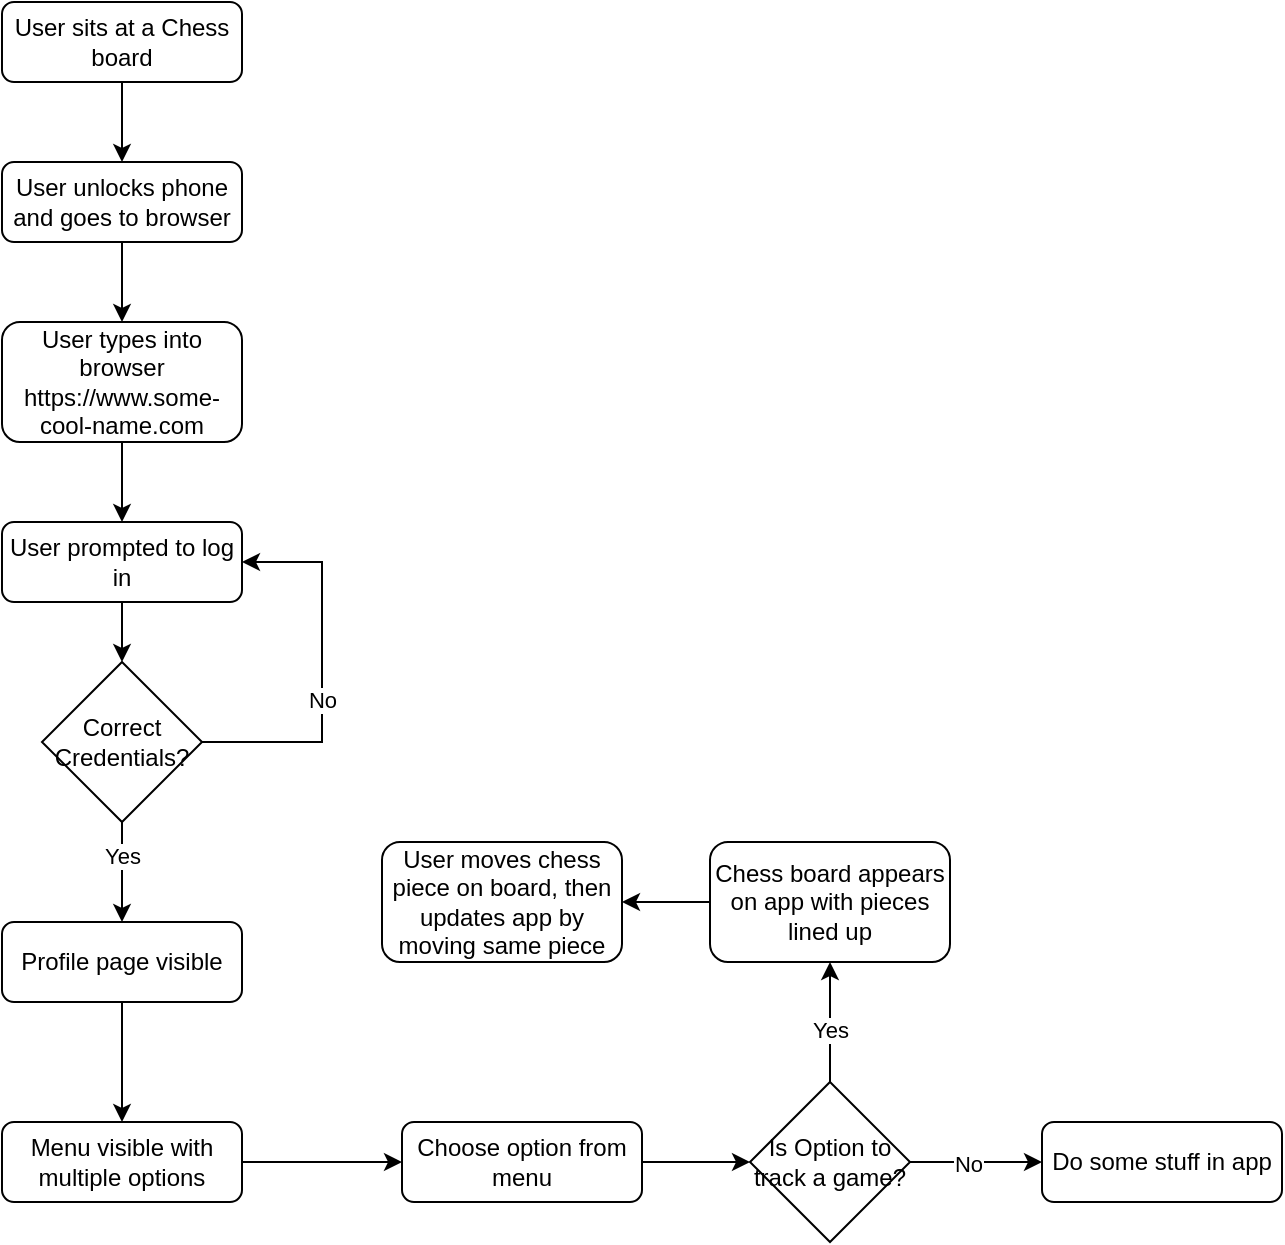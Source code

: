 <mxfile version="21.0.2" type="github">
  <diagram id="C5RBs43oDa-KdzZeNtuy" name="Page-1">
    <mxGraphModel dx="1434" dy="764" grid="1" gridSize="10" guides="1" tooltips="1" connect="1" arrows="1" fold="1" page="1" pageScale="1" pageWidth="827" pageHeight="1169" math="0" shadow="0">
      <root>
        <mxCell id="WIyWlLk6GJQsqaUBKTNV-0" />
        <mxCell id="WIyWlLk6GJQsqaUBKTNV-1" parent="WIyWlLk6GJQsqaUBKTNV-0" />
        <mxCell id="WIyWlLk6GJQsqaUBKTNV-3" value="User sits at a Chess board" style="rounded=1;whiteSpace=wrap;html=1;fontSize=12;glass=0;strokeWidth=1;shadow=0;" parent="WIyWlLk6GJQsqaUBKTNV-1" vertex="1">
          <mxGeometry x="40" y="40" width="120" height="40" as="geometry" />
        </mxCell>
        <mxCell id="8iOBQCMuHRSMjfnCfll2-0" value="User unlocks phone and goes to browser" style="rounded=1;whiteSpace=wrap;html=1;fontSize=12;glass=0;strokeWidth=1;shadow=0;" parent="WIyWlLk6GJQsqaUBKTNV-1" vertex="1">
          <mxGeometry x="40" y="120" width="120" height="40" as="geometry" />
        </mxCell>
        <mxCell id="8iOBQCMuHRSMjfnCfll2-14" style="edgeStyle=orthogonalEdgeStyle;rounded=0;orthogonalLoop=1;jettySize=auto;html=1;exitX=0.5;exitY=1;exitDx=0;exitDy=0;entryX=0.5;entryY=0;entryDx=0;entryDy=0;" parent="WIyWlLk6GJQsqaUBKTNV-1" source="8iOBQCMuHRSMjfnCfll2-1" target="8iOBQCMuHRSMjfnCfll2-5" edge="1">
          <mxGeometry relative="1" as="geometry" />
        </mxCell>
        <mxCell id="8iOBQCMuHRSMjfnCfll2-1" value="User types into browser https://www.some-cool-name.com" style="rounded=1;whiteSpace=wrap;html=1;fontSize=12;glass=0;strokeWidth=1;shadow=0;" parent="WIyWlLk6GJQsqaUBKTNV-1" vertex="1">
          <mxGeometry x="40" y="200" width="120" height="60" as="geometry" />
        </mxCell>
        <mxCell id="8iOBQCMuHRSMjfnCfll2-2" value="" style="endArrow=classic;html=1;rounded=0;exitX=0.5;exitY=1;exitDx=0;exitDy=0;entryX=0.5;entryY=0;entryDx=0;entryDy=0;" parent="WIyWlLk6GJQsqaUBKTNV-1" source="WIyWlLk6GJQsqaUBKTNV-3" target="8iOBQCMuHRSMjfnCfll2-0" edge="1">
          <mxGeometry width="50" height="50" relative="1" as="geometry">
            <mxPoint x="390" y="400" as="sourcePoint" />
            <mxPoint x="440" y="350" as="targetPoint" />
          </mxGeometry>
        </mxCell>
        <mxCell id="8iOBQCMuHRSMjfnCfll2-3" value="" style="endArrow=classic;html=1;rounded=0;exitX=0.5;exitY=1;exitDx=0;exitDy=0;entryX=0.5;entryY=0;entryDx=0;entryDy=0;" parent="WIyWlLk6GJQsqaUBKTNV-1" source="8iOBQCMuHRSMjfnCfll2-0" target="8iOBQCMuHRSMjfnCfll2-1" edge="1">
          <mxGeometry width="50" height="50" relative="1" as="geometry">
            <mxPoint x="110" y="90" as="sourcePoint" />
            <mxPoint x="110" y="130" as="targetPoint" />
          </mxGeometry>
        </mxCell>
        <mxCell id="8iOBQCMuHRSMjfnCfll2-7" style="edgeStyle=orthogonalEdgeStyle;rounded=0;orthogonalLoop=1;jettySize=auto;html=1;exitX=0.5;exitY=1;exitDx=0;exitDy=0;entryX=0.5;entryY=0;entryDx=0;entryDy=0;" parent="WIyWlLk6GJQsqaUBKTNV-1" source="8iOBQCMuHRSMjfnCfll2-5" target="8iOBQCMuHRSMjfnCfll2-6" edge="1">
          <mxGeometry relative="1" as="geometry" />
        </mxCell>
        <mxCell id="8iOBQCMuHRSMjfnCfll2-5" value="User prompted to log in" style="rounded=1;whiteSpace=wrap;html=1;fontSize=12;glass=0;strokeWidth=1;shadow=0;" parent="WIyWlLk6GJQsqaUBKTNV-1" vertex="1">
          <mxGeometry x="40" y="300" width="120" height="40" as="geometry" />
        </mxCell>
        <mxCell id="8iOBQCMuHRSMjfnCfll2-8" value="" style="edgeStyle=orthogonalEdgeStyle;rounded=0;orthogonalLoop=1;jettySize=auto;exitX=1;exitY=0.5;exitDx=0;exitDy=0;entryX=1;entryY=0.5;entryDx=0;entryDy=0;html=1;metaEdit=1;" parent="WIyWlLk6GJQsqaUBKTNV-1" source="8iOBQCMuHRSMjfnCfll2-6" target="8iOBQCMuHRSMjfnCfll2-5" edge="1">
          <mxGeometry relative="1" as="geometry">
            <mxPoint x="200" y="320" as="targetPoint" />
            <Array as="points">
              <mxPoint x="200" y="410" />
              <mxPoint x="200" y="320" />
            </Array>
          </mxGeometry>
        </mxCell>
        <mxCell id="8iOBQCMuHRSMjfnCfll2-9" value="No" style="edgeLabel;html=1;align=center;verticalAlign=middle;resizable=0;points=[];" parent="8iOBQCMuHRSMjfnCfll2-8" vertex="1" connectable="0">
          <mxGeometry x="-0.147" relative="1" as="geometry">
            <mxPoint as="offset" />
          </mxGeometry>
        </mxCell>
        <mxCell id="8iOBQCMuHRSMjfnCfll2-10" style="edgeStyle=orthogonalEdgeStyle;rounded=0;orthogonalLoop=1;jettySize=auto;html=1;exitX=0.5;exitY=1;exitDx=0;exitDy=0;metaEdit=1;" parent="WIyWlLk6GJQsqaUBKTNV-1" source="8iOBQCMuHRSMjfnCfll2-6" edge="1">
          <mxGeometry relative="1" as="geometry">
            <mxPoint x="100" y="500" as="targetPoint" />
            <Array as="points">
              <mxPoint x="100" y="480" />
              <mxPoint x="100" y="480" />
            </Array>
          </mxGeometry>
        </mxCell>
        <mxCell id="8iOBQCMuHRSMjfnCfll2-13" value="Yes" style="edgeLabel;html=1;align=center;verticalAlign=middle;resizable=0;points=[];" parent="8iOBQCMuHRSMjfnCfll2-10" vertex="1" connectable="0">
          <mxGeometry x="-0.32" relative="1" as="geometry">
            <mxPoint as="offset" />
          </mxGeometry>
        </mxCell>
        <mxCell id="8iOBQCMuHRSMjfnCfll2-6" value="Correct Credentials?" style="rhombus;whiteSpace=wrap;html=1;" parent="WIyWlLk6GJQsqaUBKTNV-1" vertex="1">
          <mxGeometry x="60" y="370" width="80" height="80" as="geometry" />
        </mxCell>
        <mxCell id="8iOBQCMuHRSMjfnCfll2-15" style="edgeStyle=orthogonalEdgeStyle;rounded=0;orthogonalLoop=1;jettySize=auto;html=1;exitX=0.5;exitY=1;exitDx=0;exitDy=0;" parent="WIyWlLk6GJQsqaUBKTNV-1" source="8iOBQCMuHRSMjfnCfll2-11" edge="1">
          <mxGeometry relative="1" as="geometry">
            <mxPoint x="100" y="600" as="targetPoint" />
          </mxGeometry>
        </mxCell>
        <mxCell id="8iOBQCMuHRSMjfnCfll2-11" value="Profile page visible" style="rounded=1;whiteSpace=wrap;html=1;fontSize=12;glass=0;strokeWidth=1;shadow=0;" parent="WIyWlLk6GJQsqaUBKTNV-1" vertex="1">
          <mxGeometry x="40" y="500" width="120" height="40" as="geometry" />
        </mxCell>
        <mxCell id="8iOBQCMuHRSMjfnCfll2-17" style="edgeStyle=orthogonalEdgeStyle;rounded=0;orthogonalLoop=1;jettySize=auto;html=1;exitX=1;exitY=0.5;exitDx=0;exitDy=0;" parent="WIyWlLk6GJQsqaUBKTNV-1" source="8iOBQCMuHRSMjfnCfll2-16" edge="1">
          <mxGeometry relative="1" as="geometry">
            <mxPoint x="240" y="620" as="targetPoint" />
          </mxGeometry>
        </mxCell>
        <mxCell id="8iOBQCMuHRSMjfnCfll2-16" value="Menu visible with multiple options" style="rounded=1;whiteSpace=wrap;html=1;fontSize=12;glass=0;strokeWidth=1;shadow=0;" parent="WIyWlLk6GJQsqaUBKTNV-1" vertex="1">
          <mxGeometry x="40" y="600" width="120" height="40" as="geometry" />
        </mxCell>
        <mxCell id="8iOBQCMuHRSMjfnCfll2-20" style="edgeStyle=orthogonalEdgeStyle;rounded=0;orthogonalLoop=1;jettySize=auto;html=1;exitX=1;exitY=0.5;exitDx=0;exitDy=0;entryX=0;entryY=0.5;entryDx=0;entryDy=0;" parent="WIyWlLk6GJQsqaUBKTNV-1" source="8iOBQCMuHRSMjfnCfll2-18" target="8iOBQCMuHRSMjfnCfll2-19" edge="1">
          <mxGeometry relative="1" as="geometry" />
        </mxCell>
        <mxCell id="8iOBQCMuHRSMjfnCfll2-18" value="Choose option from menu" style="rounded=1;whiteSpace=wrap;html=1;fontSize=12;glass=0;strokeWidth=1;shadow=0;" parent="WIyWlLk6GJQsqaUBKTNV-1" vertex="1">
          <mxGeometry x="240" y="600" width="120" height="40" as="geometry" />
        </mxCell>
        <mxCell id="8iOBQCMuHRSMjfnCfll2-21" style="edgeStyle=orthogonalEdgeStyle;rounded=0;orthogonalLoop=1;jettySize=auto;html=1;exitX=1;exitY=0.5;exitDx=0;exitDy=0;" parent="WIyWlLk6GJQsqaUBKTNV-1" source="8iOBQCMuHRSMjfnCfll2-19" edge="1">
          <mxGeometry relative="1" as="geometry">
            <mxPoint x="560" y="620" as="targetPoint" />
            <Array as="points">
              <mxPoint x="520" y="620" />
              <mxPoint x="520" y="620" />
            </Array>
          </mxGeometry>
        </mxCell>
        <mxCell id="8iOBQCMuHRSMjfnCfll2-23" value="No" style="edgeLabel;html=1;align=center;verticalAlign=middle;resizable=0;points=[];" parent="8iOBQCMuHRSMjfnCfll2-21" vertex="1" connectable="0">
          <mxGeometry x="-0.121" y="-1" relative="1" as="geometry">
            <mxPoint as="offset" />
          </mxGeometry>
        </mxCell>
        <mxCell id="8iOBQCMuHRSMjfnCfll2-24" style="edgeStyle=orthogonalEdgeStyle;rounded=0;orthogonalLoop=1;jettySize=auto;html=1;exitX=0.5;exitY=0;exitDx=0;exitDy=0;" parent="WIyWlLk6GJQsqaUBKTNV-1" source="8iOBQCMuHRSMjfnCfll2-19" edge="1">
          <mxGeometry relative="1" as="geometry">
            <mxPoint x="454" y="520" as="targetPoint" />
          </mxGeometry>
        </mxCell>
        <mxCell id="8iOBQCMuHRSMjfnCfll2-25" value="Yes" style="edgeLabel;html=1;align=center;verticalAlign=middle;resizable=0;points=[];" parent="8iOBQCMuHRSMjfnCfll2-24" vertex="1" connectable="0">
          <mxGeometry x="-0.033" y="-3" relative="1" as="geometry">
            <mxPoint as="offset" />
          </mxGeometry>
        </mxCell>
        <mxCell id="8iOBQCMuHRSMjfnCfll2-19" value="Is Option to track a game?" style="rhombus;whiteSpace=wrap;html=1;" parent="WIyWlLk6GJQsqaUBKTNV-1" vertex="1">
          <mxGeometry x="414" y="580" width="80" height="80" as="geometry" />
        </mxCell>
        <mxCell id="8iOBQCMuHRSMjfnCfll2-22" value="Do some stuff in app" style="rounded=1;whiteSpace=wrap;html=1;fontSize=12;glass=0;strokeWidth=1;shadow=0;" parent="WIyWlLk6GJQsqaUBKTNV-1" vertex="1">
          <mxGeometry x="560" y="600" width="120" height="40" as="geometry" />
        </mxCell>
        <mxCell id="8iOBQCMuHRSMjfnCfll2-28" style="edgeStyle=orthogonalEdgeStyle;rounded=0;orthogonalLoop=1;jettySize=auto;html=1;exitX=0;exitY=0.5;exitDx=0;exitDy=0;entryX=1;entryY=0.5;entryDx=0;entryDy=0;" parent="WIyWlLk6GJQsqaUBKTNV-1" source="8iOBQCMuHRSMjfnCfll2-26" target="8iOBQCMuHRSMjfnCfll2-27" edge="1">
          <mxGeometry relative="1" as="geometry" />
        </mxCell>
        <mxCell id="8iOBQCMuHRSMjfnCfll2-26" value="Chess board appears on app with pieces lined up" style="rounded=1;whiteSpace=wrap;html=1;fontSize=12;glass=0;strokeWidth=1;shadow=0;" parent="WIyWlLk6GJQsqaUBKTNV-1" vertex="1">
          <mxGeometry x="394" y="460" width="120" height="60" as="geometry" />
        </mxCell>
        <mxCell id="8iOBQCMuHRSMjfnCfll2-27" value="User moves chess piece on board, then updates app by moving same piece" style="rounded=1;whiteSpace=wrap;html=1;fontSize=12;glass=0;strokeWidth=1;shadow=0;" parent="WIyWlLk6GJQsqaUBKTNV-1" vertex="1">
          <mxGeometry x="230" y="460" width="120" height="60" as="geometry" />
        </mxCell>
      </root>
    </mxGraphModel>
  </diagram>
</mxfile>
